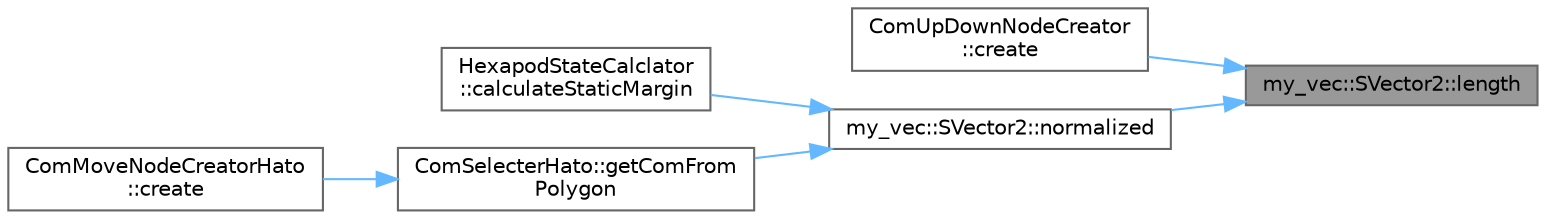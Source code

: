 digraph "my_vec::SVector2::length"
{
 // LATEX_PDF_SIZE
  bgcolor="transparent";
  edge [fontname=Helvetica,fontsize=10,labelfontname=Helvetica,labelfontsize=10];
  node [fontname=Helvetica,fontsize=10,shape=box,height=0.2,width=0.4];
  rankdir="RL";
  Node1 [id="Node000001",label="my_vec::SVector2::length",height=0.2,width=0.4,color="gray40", fillcolor="grey60", style="filled", fontcolor="black",tooltip="このベクトルの長さを返す"];
  Node1 -> Node2 [id="edge1_Node000001_Node000002",dir="back",color="steelblue1",style="solid",tooltip=" "];
  Node2 [id="Node000002",label="ComUpDownNodeCreator\l::create",height=0.2,width=0.4,color="grey40", fillcolor="white", style="filled",URL="$class_com_up_down_node_creator.html#a05c5f59670bb04307602e98889262fa9",tooltip="重心を平行移動したノードを生成する"];
  Node1 -> Node3 [id="edge2_Node000001_Node000003",dir="back",color="steelblue1",style="solid",tooltip=" "];
  Node3 [id="Node000003",label="my_vec::SVector2::normalized",height=0.2,width=0.4,color="grey40", fillcolor="white", style="filled",URL="$structmy__vec_1_1_s_vector2.html#a6527b8515f1b2856db9eaa474daba95c",tooltip="このベクトルを正規化したベクトルを返す"];
  Node3 -> Node4 [id="edge3_Node000003_Node000004",dir="back",color="steelblue1",style="solid",tooltip=" "];
  Node4 [id="Node000004",label="HexapodStateCalclator\l::calculateStaticMargin",height=0.2,width=0.4,color="grey40", fillcolor="white", style="filled",URL="$class_hexapod_state_calclator.html#a198fd1c8a9ec7f3f68816578eb34f62c",tooltip="静的安定余裕を計算する．"];
  Node3 -> Node5 [id="edge4_Node000003_Node000005",dir="back",color="steelblue1",style="solid",tooltip=" "];
  Node5 [id="Node000005",label="ComSelecterHato::getComFrom\lPolygon",height=0.2,width=0.4,color="grey40", fillcolor="white", style="filled",URL="$class_com_selecter_hato.html#ab1cbabfba81418e16751789157d759a9",tooltip="重心を求める"];
  Node5 -> Node6 [id="edge5_Node000005_Node000006",dir="back",color="steelblue1",style="solid",tooltip=" "];
  Node6 [id="Node000006",label="ComMoveNodeCreatorHato\l::create",height=0.2,width=0.4,color="grey40", fillcolor="white", style="filled",URL="$class_com_move_node_creator_hato.html#a5802fc7f51b97e5ac1e2b86de24283a6",tooltip="重心を平行移動したノードを生成する"];
}
